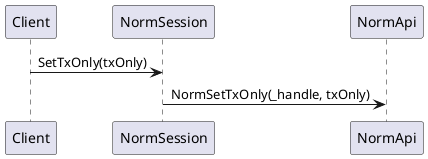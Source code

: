 @startuml
Client -> NormSession: SetTxOnly(txOnly)
NormSession -> NormApi: NormSetTxOnly(_handle, txOnly)
@enduml